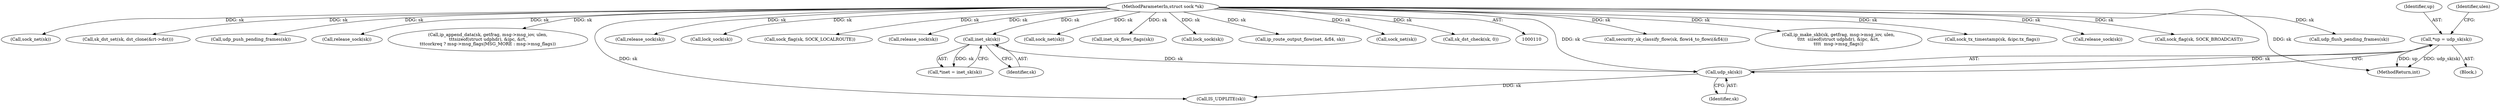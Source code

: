 digraph "0_linux_f6d8bd051c391c1c0458a30b2a7abcd939329259_32@pointer" {
"1000122" [label="(Call,*up = udp_sk(sk))"];
"1000124" [label="(Call,udp_sk(sk))"];
"1000119" [label="(Call,inet_sk(sk))"];
"1000112" [label="(MethodParameterIn,struct sock *sk)"];
"1000559" [label="(Call,security_sk_classify_flow(sk, flowi4_to_flowi(&fl4)))"];
"1000122" [label="(Call,*up = udp_sk(sk))"];
"1000649" [label="(Call,ip_make_skb(sk, getfrag, msg->msg_iov, ulen,\n\t\t\t\t  sizeof(struct udphdr), &ipc, &rt,\n\t\t\t\t  msg->msg_flags))"];
"1000334" [label="(Call,sock_tx_timestamp(sk, &ipc.tx_flags))"];
"1000223" [label="(Call,release_sock(sk))"];
"1000603" [label="(Call,sock_flag(sk, SOCK_BROADCAST))"];
"1000117" [label="(Call,*inet = inet_sk(sk))"];
"1000769" [label="(Call,udp_flush_pending_frames(sk))"];
"1000120" [label="(Identifier,sk)"];
"1000119" [label="(Call,inet_sk(sk))"];
"1000824" [label="(Call,sock_net(sk))"];
"1000609" [label="(Call,sk_dst_set(sk, dst_clone(&rt->dst)))"];
"1000777" [label="(Call,udp_push_pending_frames(sk))"];
"1000792" [label="(Call,release_sock(sk))"];
"1000744" [label="(Call,ip_append_data(sk, getfrag, msg->msg_iov, ulen,\n\t\t\tsizeof(struct udphdr), &ipc, &rt,\n\t\t\tcorkreq ? msg->msg_flags|MSG_MORE : msg->msg_flags))"];
"1000124" [label="(Call,udp_sk(sk))"];
"1000129" [label="(Identifier,ulen)"];
"1000153" [label="(Call,IS_UDPLITE(sk))"];
"1000229" [label="(Call,release_sock(sk))"];
"1000207" [label="(Call,lock_sock(sk))"];
"1000461" [label="(Call,sock_flag(sk, SOCK_LOCALROUTE))"];
"1000125" [label="(Identifier,sk)"];
"1000690" [label="(Call,release_sock(sk))"];
"1000112" [label="(MethodParameterIn,struct sock *sk)"];
"1000850" [label="(MethodReturn,int)"];
"1000115" [label="(Block,)"];
"1000533" [label="(Call,sock_net(sk))"];
"1000550" [label="(Call,inet_sk_flowi_flags(sk))"];
"1000682" [label="(Call,lock_sock(sk))"];
"1000566" [label="(Call,ip_route_output_flow(net, &fl4, sk))"];
"1000352" [label="(Call,sock_net(sk))"];
"1000123" [label="(Identifier,up)"];
"1000521" [label="(Call,sk_dst_check(sk, 0))"];
"1000122" -> "1000115"  [label="AST: "];
"1000122" -> "1000124"  [label="CFG: "];
"1000123" -> "1000122"  [label="AST: "];
"1000124" -> "1000122"  [label="AST: "];
"1000129" -> "1000122"  [label="CFG: "];
"1000122" -> "1000850"  [label="DDG: up"];
"1000122" -> "1000850"  [label="DDG: udp_sk(sk)"];
"1000124" -> "1000122"  [label="DDG: sk"];
"1000124" -> "1000125"  [label="CFG: "];
"1000125" -> "1000124"  [label="AST: "];
"1000119" -> "1000124"  [label="DDG: sk"];
"1000112" -> "1000124"  [label="DDG: sk"];
"1000124" -> "1000153"  [label="DDG: sk"];
"1000119" -> "1000117"  [label="AST: "];
"1000119" -> "1000120"  [label="CFG: "];
"1000120" -> "1000119"  [label="AST: "];
"1000117" -> "1000119"  [label="CFG: "];
"1000119" -> "1000117"  [label="DDG: sk"];
"1000112" -> "1000119"  [label="DDG: sk"];
"1000112" -> "1000110"  [label="AST: "];
"1000112" -> "1000850"  [label="DDG: sk"];
"1000112" -> "1000153"  [label="DDG: sk"];
"1000112" -> "1000207"  [label="DDG: sk"];
"1000112" -> "1000223"  [label="DDG: sk"];
"1000112" -> "1000229"  [label="DDG: sk"];
"1000112" -> "1000334"  [label="DDG: sk"];
"1000112" -> "1000352"  [label="DDG: sk"];
"1000112" -> "1000461"  [label="DDG: sk"];
"1000112" -> "1000521"  [label="DDG: sk"];
"1000112" -> "1000533"  [label="DDG: sk"];
"1000112" -> "1000550"  [label="DDG: sk"];
"1000112" -> "1000559"  [label="DDG: sk"];
"1000112" -> "1000566"  [label="DDG: sk"];
"1000112" -> "1000603"  [label="DDG: sk"];
"1000112" -> "1000609"  [label="DDG: sk"];
"1000112" -> "1000649"  [label="DDG: sk"];
"1000112" -> "1000682"  [label="DDG: sk"];
"1000112" -> "1000690"  [label="DDG: sk"];
"1000112" -> "1000744"  [label="DDG: sk"];
"1000112" -> "1000769"  [label="DDG: sk"];
"1000112" -> "1000777"  [label="DDG: sk"];
"1000112" -> "1000792"  [label="DDG: sk"];
"1000112" -> "1000824"  [label="DDG: sk"];
}
